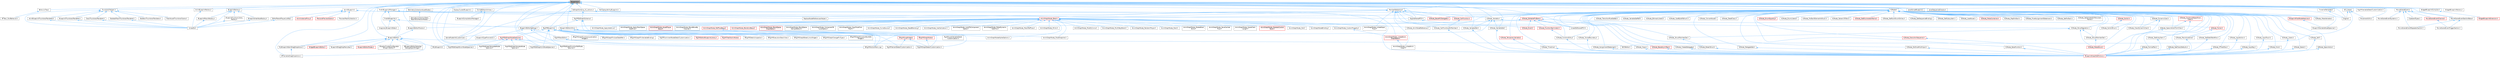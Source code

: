 digraph "Blueprint.h"
{
 // INTERACTIVE_SVG=YES
 // LATEX_PDF_SIZE
  bgcolor="transparent";
  edge [fontname=Helvetica,fontsize=10,labelfontname=Helvetica,labelfontsize=10];
  node [fontname=Helvetica,fontsize=10,shape=box,height=0.2,width=0.4];
  Node1 [id="Node000001",label="Blueprint.h",height=0.2,width=0.4,color="gray40", fillcolor="grey60", style="filled", fontcolor="black",tooltip=" "];
  Node1 -> Node2 [id="edge1_Node000001_Node000002",dir="back",color="steelblue1",style="solid",tooltip=" "];
  Node2 [id="Node000002",label="AnimBlueprint.h",height=0.2,width=0.4,color="grey40", fillcolor="white", style="filled",URL="$dc/d30/AnimBlueprint_8h.html",tooltip=" "];
  Node2 -> Node3 [id="edge2_Node000002_Node000003",dir="back",color="steelblue1",style="solid",tooltip=" "];
  Node3 [id="Node000003",label="AnimGraphNode_Base.h",height=0.2,width=0.4,color="red", fillcolor="#FFF0F0", style="filled",URL="$d0/dfb/AnimGraphNode__Base_8h.html",tooltip=" "];
  Node3 -> Node4 [id="edge3_Node000003_Node000004",dir="back",color="steelblue1",style="solid",tooltip=" "];
  Node4 [id="Node000004",label="AnimGraphNodeAlphaOptions.h",height=0.2,width=0.4,color="grey40", fillcolor="white", style="filled",URL="$d6/df6/AnimGraphNodeAlphaOptions_8h.html",tooltip=" "];
  Node3 -> Node5 [id="edge4_Node000003_Node000005",dir="back",color="steelblue1",style="solid",tooltip=" "];
  Node5 [id="Node000005",label="AnimGraphNodeBinding.h",height=0.2,width=0.4,color="grey40", fillcolor="white", style="filled",URL="$d6/d3b/AnimGraphNodeBinding_8h.html",tooltip=" "];
  Node3 -> Node6 [id="edge5_Node000003_Node000006",dir="back",color="steelblue1",style="solid",tooltip=" "];
  Node6 [id="Node000006",label="AnimGraphNode_ApplyAdditive.h",height=0.2,width=0.4,color="grey40", fillcolor="white", style="filled",URL="$da/d67/AnimGraphNode__ApplyAdditive_8h.html",tooltip=" "];
  Node3 -> Node7 [id="edge6_Node000003_Node000007",dir="back",color="steelblue1",style="solid",tooltip=" "];
  Node7 [id="Node000007",label="AnimGraphNode_ApplyMeshSpace\lAdditive.h",height=0.2,width=0.4,color="grey40", fillcolor="white", style="filled",URL="$dd/dc4/AnimGraphNode__ApplyMeshSpaceAdditive_8h.html",tooltip=" "];
  Node3 -> Node8 [id="edge7_Node000003_Node000008",dir="back",color="steelblue1",style="solid",tooltip=" "];
  Node8 [id="Node000008",label="AnimGraphNode_AssetPlayer\lBase.h",height=0.2,width=0.4,color="red", fillcolor="#FFF0F0", style="filled",URL="$d1/d4f/AnimGraphNode__AssetPlayerBase_8h.html",tooltip=" "];
  Node3 -> Node20 [id="edge8_Node000003_Node000020",dir="back",color="steelblue1",style="solid",tooltip=" "];
  Node20 [id="Node000020",label="AnimGraphNode_BlendBoneBy\lChannel.h",height=0.2,width=0.4,color="grey40", fillcolor="white", style="filled",URL="$de/da9/AnimGraphNode__BlendBoneByChannel_8h.html",tooltip=" "];
  Node3 -> Node21 [id="edge9_Node000003_Node000021",dir="back",color="steelblue1",style="solid",tooltip=" "];
  Node21 [id="Node000021",label="AnimGraphNode_BlendListBase.h",height=0.2,width=0.4,color="red", fillcolor="#FFF0F0", style="filled",URL="$d7/d20/AnimGraphNode__BlendListBase_8h.html",tooltip=" "];
  Node3 -> Node26 [id="edge10_Node000003_Node000026",dir="back",color="steelblue1",style="solid",tooltip=" "];
  Node26 [id="Node000026",label="AnimGraphNode_BlendSpace\lGraphBase.h",height=0.2,width=0.4,color="red", fillcolor="#FFF0F0", style="filled",URL="$d6/d44/AnimGraphNode__BlendSpaceGraphBase_8h.html",tooltip=" "];
  Node3 -> Node29 [id="edge11_Node000003_Node000029",dir="back",color="steelblue1",style="solid",tooltip=" "];
  Node29 [id="Node000029",label="AnimGraphNode_BlendSpace\lSampleResult.h",height=0.2,width=0.4,color="grey40", fillcolor="white", style="filled",URL="$de/df8/AnimGraphNode__BlendSpaceSampleResult_8h.html",tooltip=" "];
  Node3 -> Node30 [id="edge12_Node000003_Node000030",dir="back",color="steelblue1",style="solid",tooltip=" "];
  Node30 [id="Node000030",label="AnimGraphNode_ComponentTo\lLocalSpace.h",height=0.2,width=0.4,color="grey40", fillcolor="white", style="filled",URL="$d1/d3f/AnimGraphNode__ComponentToLocalSpace_8h.html",tooltip=" "];
  Node3 -> Node31 [id="edge13_Node000003_Node000031",dir="back",color="steelblue1",style="solid",tooltip=" "];
  Node31 [id="Node000031",label="AnimGraphNode_CopyPoseFrom\lMesh.h",height=0.2,width=0.4,color="grey40", fillcolor="white", style="filled",URL="$d6/d71/AnimGraphNode__CopyPoseFromMesh_8h.html",tooltip=" "];
  Node3 -> Node32 [id="edge14_Node000003_Node000032",dir="back",color="steelblue1",style="solid",tooltip=" "];
  Node32 [id="Node000032",label="AnimGraphNode_CurveSource.h",height=0.2,width=0.4,color="grey40", fillcolor="white", style="filled",URL="$dc/de5/AnimGraphNode__CurveSource_8h.html",tooltip=" "];
  Node3 -> Node33 [id="edge15_Node000003_Node000033",dir="back",color="steelblue1",style="solid",tooltip=" "];
  Node33 [id="Node000033",label="AnimGraphNode_CustomProperty.h",height=0.2,width=0.4,color="grey40", fillcolor="white", style="filled",URL="$d8/d3f/AnimGraphNode__CustomProperty_8h.html",tooltip=" "];
  Node33 -> Node34 [id="edge16_Node000033_Node000034",dir="back",color="steelblue1",style="solid",tooltip=" "];
  Node34 [id="Node000034",label="AnimGraphNode_LinkedAnim\lGraphBase.h",height=0.2,width=0.4,color="red", fillcolor="#FFF0F0", style="filled",URL="$d5/de1/AnimGraphNode__LinkedAnimGraphBase_8h.html",tooltip=" "];
  Node34 -> Node35 [id="edge17_Node000034_Node000035",dir="back",color="steelblue1",style="solid",tooltip=" "];
  Node35 [id="Node000035",label="AnimGraphNode_LinkedAnim\lGraph.h",height=0.2,width=0.4,color="grey40", fillcolor="white", style="filled",URL="$da/dd5/AnimGraphNode__LinkedAnimGraph_8h.html",tooltip=" "];
  Node3 -> Node37 [id="edge18_Node000003_Node000037",dir="back",color="steelblue1",style="solid",tooltip=" "];
  Node37 [id="Node000037",label="AnimGraphNode_DeadBlending.h",height=0.2,width=0.4,color="grey40", fillcolor="white", style="filled",URL="$d8/d73/AnimGraphNode__DeadBlending_8h.html",tooltip=" "];
  Node3 -> Node38 [id="edge19_Node000003_Node000038",dir="back",color="steelblue1",style="solid",tooltip=" "];
  Node38 [id="Node000038",label="AnimGraphNode_Inertialization.h",height=0.2,width=0.4,color="grey40", fillcolor="white", style="filled",URL="$d7/d66/AnimGraphNode__Inertialization_8h.html",tooltip=" "];
  Node3 -> Node39 [id="edge20_Node000003_Node000039",dir="back",color="steelblue1",style="solid",tooltip=" "];
  Node39 [id="Node000039",label="AnimGraphNode_LinkedInput\lPose.h",height=0.2,width=0.4,color="grey40", fillcolor="white", style="filled",URL="$d7/d8c/AnimGraphNode__LinkedInputPose_8h.html",tooltip=" "];
  Node3 -> Node40 [id="edge21_Node000003_Node000040",dir="back",color="steelblue1",style="solid",tooltip=" "];
  Node40 [id="Node000040",label="AnimGraphNode_LocalToComponent\lSpace.h",height=0.2,width=0.4,color="grey40", fillcolor="white", style="filled",URL="$d6/d01/AnimGraphNode__LocalToComponentSpace_8h.html",tooltip=" "];
  Node3 -> Node41 [id="edge22_Node000003_Node000041",dir="back",color="steelblue1",style="solid",tooltip=" "];
  Node41 [id="Node000041",label="AnimGraphNode_MakeDynamic\lAdditive.h",height=0.2,width=0.4,color="grey40", fillcolor="white", style="filled",URL="$d4/dc9/AnimGraphNode__MakeDynamicAdditive_8h.html",tooltip=" "];
  Node3 -> Node42 [id="edge23_Node000003_Node000042",dir="back",color="steelblue1",style="solid",tooltip=" "];
  Node42 [id="Node000042",label="AnimGraphNode_MeshRefPose.h",height=0.2,width=0.4,color="grey40", fillcolor="white", style="filled",URL="$d3/d58/AnimGraphNode__MeshRefPose_8h.html",tooltip=" "];
  Node3 -> Node43 [id="edge24_Node000003_Node000043",dir="back",color="steelblue1",style="solid",tooltip=" "];
  Node43 [id="Node000043",label="AnimGraphNode_Mirror.h",height=0.2,width=0.4,color="grey40", fillcolor="white", style="filled",URL="$de/d96/AnimGraphNode__Mirror_8h.html",tooltip=" "];
  Node3 -> Node44 [id="edge25_Node000003_Node000044",dir="back",color="steelblue1",style="solid",tooltip=" "];
  Node44 [id="Node000044",label="AnimGraphNode_ModifyCurve.h",height=0.2,width=0.4,color="grey40", fillcolor="white", style="filled",URL="$d5/d09/AnimGraphNode__ModifyCurve_8h.html",tooltip=" "];
  Node3 -> Node45 [id="edge26_Node000003_Node000045",dir="back",color="steelblue1",style="solid",tooltip=" "];
  Node45 [id="Node000045",label="AnimGraphNode_MultiWayBlend.h",height=0.2,width=0.4,color="grey40", fillcolor="white", style="filled",URL="$dd/dcb/AnimGraphNode__MultiWayBlend_8h.html",tooltip=" "];
  Node3 -> Node46 [id="edge27_Node000003_Node000046",dir="back",color="steelblue1",style="solid",tooltip=" "];
  Node46 [id="Node000046",label="AnimGraphNode_PoseSnapshot.h",height=0.2,width=0.4,color="grey40", fillcolor="white", style="filled",URL="$d1/d92/AnimGraphNode__PoseSnapshot_8h.html",tooltip=" "];
  Node3 -> Node47 [id="edge28_Node000003_Node000047",dir="back",color="steelblue1",style="solid",tooltip=" "];
  Node47 [id="Node000047",label="AnimGraphNode_RandomPlayer.h",height=0.2,width=0.4,color="grey40", fillcolor="white", style="filled",URL="$dc/d48/AnimGraphNode__RandomPlayer_8h.html",tooltip=" "];
  Node3 -> Node48 [id="edge29_Node000003_Node000048",dir="back",color="steelblue1",style="solid",tooltip=" "];
  Node48 [id="Node000048",label="AnimGraphNode_RefPoseBase.h",height=0.2,width=0.4,color="red", fillcolor="#FFF0F0", style="filled",URL="$d8/d34/AnimGraphNode__RefPoseBase_8h.html",tooltip=" "];
  Node48 -> Node46 [id="edge30_Node000048_Node000046",dir="back",color="steelblue1",style="solid",tooltip=" "];
  Node3 -> Node51 [id="edge31_Node000003_Node000051",dir="back",color="steelblue1",style="solid",tooltip=" "];
  Node51 [id="Node000051",label="AnimGraphNode_Root.h",height=0.2,width=0.4,color="grey40", fillcolor="white", style="filled",URL="$d2/d39/AnimGraphNode__Root_8h.html",tooltip=" "];
  Node3 -> Node52 [id="edge32_Node000003_Node000052",dir="back",color="steelblue1",style="solid",tooltip=" "];
  Node52 [id="Node000052",label="AnimGraphNode_RotateRoot\lBone.h",height=0.2,width=0.4,color="grey40", fillcolor="white", style="filled",URL="$d4/de0/AnimGraphNode__RotateRootBone_8h.html",tooltip=" "];
  Node3 -> Node53 [id="edge33_Node000003_Node000053",dir="back",color="steelblue1",style="solid",tooltip=" "];
  Node53 [id="Node000053",label="AnimGraphNode_SaveCached\lPose.h",height=0.2,width=0.4,color="grey40", fillcolor="white", style="filled",URL="$df/d5e/AnimGraphNode__SaveCachedPose_8h.html",tooltip=" "];
  Node3 -> Node54 [id="edge34_Node000003_Node000054",dir="back",color="steelblue1",style="solid",tooltip=" "];
  Node54 [id="Node000054",label="AnimGraphNode_ScaleChain\lLength.h",height=0.2,width=0.4,color="grey40", fillcolor="white", style="filled",URL="$d9/df8/AnimGraphNode__ScaleChainLength_8h.html",tooltip=" "];
  Node3 -> Node55 [id="edge35_Node000003_Node000055",dir="back",color="steelblue1",style="solid",tooltip=" "];
  Node55 [id="Node000055",label="AnimGraphNode_SkeletalControl\lBase.h",height=0.2,width=0.4,color="red", fillcolor="#FFF0F0", style="filled",URL="$d9/dff/AnimGraphNode__SkeletalControlBase_8h.html",tooltip=" "];
  Node3 -> Node80 [id="edge36_Node000003_Node000080",dir="back",color="steelblue1",style="solid",tooltip=" "];
  Node80 [id="Node000080",label="AnimGraphNode_Slot.h",height=0.2,width=0.4,color="grey40", fillcolor="white", style="filled",URL="$df/d63/AnimGraphNode__Slot_8h.html",tooltip=" "];
  Node3 -> Node94 [id="edge37_Node000003_Node000094",dir="back",color="steelblue1",style="solid",tooltip=" "];
  Node94 [id="Node000094",label="K2Node_AnimNodeReference.h",height=0.2,width=0.4,color="grey40", fillcolor="white", style="filled",URL="$d2/d81/K2Node__AnimNodeReference_8h.html",tooltip=" "];
  Node2 -> Node95 [id="edge38_Node000002_Node000095",dir="back",color="steelblue1",style="solid",tooltip=" "];
  Node95 [id="Node000095",label="AnimInstanceProxy.h",height=0.2,width=0.4,color="red", fillcolor="#FFF0F0", style="filled",URL="$d6/d6e/AnimInstanceProxy_8h.html",tooltip=" "];
  Node2 -> Node106 [id="edge39_Node000002_Node000106",dir="back",color="steelblue1",style="solid",tooltip=" "];
  Node106 [id="Node000106",label="EditorParentPlayerListObj.h",height=0.2,width=0.4,color="grey40", fillcolor="white", style="filled",URL="$df/d59/EditorParentPlayerListObj_8h.html",tooltip=" "];
  Node106 -> Node107 [id="edge40_Node000106_Node000107",dir="back",color="steelblue1",style="solid",tooltip=" "];
  Node107 [id="Node000107",label="UnrealEd.h",height=0.2,width=0.4,color="grey40", fillcolor="white", style="filled",URL="$d2/d5f/UnrealEd_8h.html",tooltip=" "];
  Node2 -> Node108 [id="edge41_Node000002_Node000108",dir="back",color="steelblue1",style="solid",tooltip=" "];
  Node108 [id="Node000108",label="Engine.h",height=0.2,width=0.4,color="grey40", fillcolor="white", style="filled",URL="$d1/d34/Public_2Engine_8h.html",tooltip=" "];
  Node2 -> Node109 [id="edge42_Node000002_Node000109",dir="back",color="steelblue1",style="solid",tooltip=" "];
  Node109 [id="Node000109",label="EngineSharedPCH.h",height=0.2,width=0.4,color="grey40", fillcolor="white", style="filled",URL="$dc/dbb/EngineSharedPCH_8h.html",tooltip=" "];
  Node109 -> Node110 [id="edge43_Node000109_Node000110",dir="back",color="steelblue1",style="solid",tooltip=" "];
  Node110 [id="Node000110",label="UnrealEdSharedPCH.h",height=0.2,width=0.4,color="grey40", fillcolor="white", style="filled",URL="$d1/de6/UnrealEdSharedPCH_8h.html",tooltip=" "];
  Node2 -> Node111 [id="edge44_Node000002_Node000111",dir="back",color="steelblue1",style="solid",tooltip=" "];
  Node111 [id="Node000111",label="IPersonaPreviewScene.h",height=0.2,width=0.4,color="red", fillcolor="#FFF0F0", style="filled",URL="$d0/d57/IPersonaPreviewScene_8h.html",tooltip=" "];
  Node2 -> Node114 [id="edge45_Node000002_Node000114",dir="back",color="steelblue1",style="solid",tooltip=" "];
  Node114 [id="Node000114",label="PreviewMeshCollection.h",height=0.2,width=0.4,color="grey40", fillcolor="white", style="filled",URL="$dc/d45/PreviewMeshCollection_8h.html",tooltip=" "];
  Node1 -> Node115 [id="edge46_Node000001_Node000115",dir="back",color="steelblue1",style="solid",tooltip=" "];
  Node115 [id="Node000115",label="AnimBlueprintFactory.h",height=0.2,width=0.4,color="grey40", fillcolor="white", style="filled",URL="$dc/d70/AnimBlueprintFactory_8h.html",tooltip=" "];
  Node115 -> Node107 [id="edge47_Node000115_Node000107",dir="back",color="steelblue1",style="solid",tooltip=" "];
  Node1 -> Node116 [id="edge48_Node000001_Node000116",dir="back",color="steelblue1",style="solid",tooltip=" "];
  Node116 [id="Node000116",label="BPVariableDragDropAction.h",height=0.2,width=0.4,color="grey40", fillcolor="white", style="filled",URL="$dd/d23/BPVariableDragDropAction_8h.html",tooltip=" "];
  Node1 -> Node117 [id="edge49_Node000001_Node000117",dir="back",color="steelblue1",style="solid",tooltip=" "];
  Node117 [id="Node000117",label="BehaviorTree.h",height=0.2,width=0.4,color="grey40", fillcolor="white", style="filled",URL="$db/db6/BehaviorTree_8h.html",tooltip=" "];
  Node117 -> Node118 [id="edge50_Node000117_Node000118",dir="back",color="steelblue1",style="solid",tooltip=" "];
  Node118 [id="Node000118",label="BTTask_RunBehavior.h",height=0.2,width=0.4,color="grey40", fillcolor="white", style="filled",URL="$df/def/BTTask__RunBehavior_8h.html",tooltip=" "];
  Node1 -> Node119 [id="edge51_Node000001_Node000119",dir="back",color="steelblue1",style="solid",tooltip=" "];
  Node119 [id="Node000119",label="BlueprintEditor.h",height=0.2,width=0.4,color="grey40", fillcolor="white", style="filled",URL="$df/d7d/BlueprintEditor_8h.html",tooltip=" "];
  Node119 -> Node116 [id="edge52_Node000119_Node000116",dir="back",color="steelblue1",style="solid",tooltip=" "];
  Node119 -> Node120 [id="edge53_Node000119_Node000120",dir="back",color="steelblue1",style="solid",tooltip=" "];
  Node120 [id="Node000120",label="BlueprintDragDropMenuItem.h",height=0.2,width=0.4,color="grey40", fillcolor="white", style="filled",URL="$dc/deb/BlueprintDragDropMenuItem_8h.html",tooltip=" "];
  Node119 -> Node121 [id="edge54_Node000119_Node000121",dir="back",color="steelblue1",style="solid",tooltip=" "];
  Node121 [id="Node000121",label="BlueprintEditorModes.h",height=0.2,width=0.4,color="red", fillcolor="#FFF0F0", style="filled",URL="$d9/d70/BlueprintEditorModes_8h.html",tooltip=" "];
  Node119 -> Node123 [id="edge55_Node000119_Node000123",dir="back",color="steelblue1",style="solid",tooltip=" "];
  Node123 [id="Node000123",label="IDisplayClusterConfigurator\lBlueprintEditor.h",height=0.2,width=0.4,color="grey40", fillcolor="white", style="filled",URL="$dd/d4b/IDisplayClusterConfiguratorBlueprintEditor_8h.html",tooltip=" "];
  Node119 -> Node124 [id="edge56_Node000119_Node000124",dir="back",color="steelblue1",style="solid",tooltip=" "];
  Node124 [id="Node000124",label="MyBlueprintItemDragDropAction.h",height=0.2,width=0.4,color="grey40", fillcolor="white", style="filled",URL="$da/d11/MyBlueprintItemDragDropAction_8h.html",tooltip=" "];
  Node124 -> Node116 [id="edge57_Node000124_Node000116",dir="back",color="steelblue1",style="solid",tooltip=" "];
  Node119 -> Node125 [id="edge58_Node000119_Node000125",dir="back",color="steelblue1",style="solid",tooltip=" "];
  Node125 [id="Node000125",label="SBlueprintEditorSelected\lDebugObjectWidget.h",height=0.2,width=0.4,color="grey40", fillcolor="white", style="filled",URL="$de/d6c/SBlueprintEditorSelectedDebugObjectWidget_8h.html",tooltip=" "];
  Node119 -> Node126 [id="edge59_Node000119_Node000126",dir="back",color="steelblue1",style="solid",tooltip=" "];
  Node126 [id="Node000126",label="SMyBlueprint.h",height=0.2,width=0.4,color="grey40", fillcolor="white", style="filled",URL="$d3/d34/SMyBlueprint_8h.html",tooltip=" "];
  Node119 -> Node127 [id="edge60_Node000119_Node000127",dir="back",color="steelblue1",style="solid",tooltip=" "];
  Node127 [id="Node000127",label="SSCSEditor.h",height=0.2,width=0.4,color="grey40", fillcolor="white", style="filled",URL="$d0/d2e/SSCSEditor_8h.html",tooltip=" "];
  Node119 -> Node128 [id="edge61_Node000119_Node000128",dir="back",color="steelblue1",style="solid",tooltip=" "];
  Node128 [id="Node000128",label="WidgetBlueprintEditor.h",height=0.2,width=0.4,color="red", fillcolor="#FFF0F0", style="filled",URL="$d6/d04/WidgetBlueprintEditor_8h.html",tooltip=" "];
  Node1 -> Node131 [id="edge62_Node000001_Node000131",dir="back",color="steelblue1",style="solid",tooltip=" "];
  Node131 [id="Node000131",label="BlueprintEditorModule.h",height=0.2,width=0.4,color="grey40", fillcolor="white", style="filled",URL="$df/d39/BlueprintEditorModule_8h.html",tooltip=" "];
  Node131 -> Node119 [id="edge63_Node000131_Node000119",dir="back",color="steelblue1",style="solid",tooltip=" "];
  Node1 -> Node132 [id="edge64_Node000001_Node000132",dir="back",color="steelblue1",style="solid",tooltip=" "];
  Node132 [id="Node000132",label="BlueprintEditorSettings.h",height=0.2,width=0.4,color="grey40", fillcolor="white", style="filled",URL="$d4/dbc/BlueprintEditorSettings_8h.html",tooltip=" "];
  Node132 -> Node133 [id="edge65_Node000132_Node000133",dir="back",color="steelblue1",style="solid",tooltip=" "];
  Node133 [id="Node000133",label="BlueprintTypePromotion.h",height=0.2,width=0.4,color="grey40", fillcolor="white", style="filled",URL="$d2/d23/BlueprintTypePromotion_8h.html",tooltip=" "];
  Node132 -> Node134 [id="edge66_Node000132_Node000134",dir="back",color="steelblue1",style="solid",tooltip=" "];
  Node134 [id="Node000134",label="RigVMNewEditor.h",height=0.2,width=0.4,color="grey40", fillcolor="white", style="filled",URL="$df/dd1/RigVMNewEditor_8h.html",tooltip=" "];
  Node134 -> Node135 [id="edge67_Node000134_Node000135",dir="back",color="steelblue1",style="solid",tooltip=" "];
  Node135 [id="Node000135",label="RigVMGraphDetailCustomization.h",height=0.2,width=0.4,color="grey40", fillcolor="white", style="filled",URL="$da/d8c/RigVMGraphDetailCustomization_8h.html",tooltip=" "];
  Node134 -> Node136 [id="edge68_Node000134_Node000136",dir="back",color="steelblue1",style="solid",tooltip=" "];
  Node136 [id="Node000136",label="SRigVMActionMenu.cpp",height=0.2,width=0.4,color="grey40", fillcolor="white", style="filled",URL="$dc/d4c/SRigVMActionMenu_8cpp.html",tooltip=" "];
  Node132 -> Node136 [id="edge69_Node000132_Node000136",dir="back",color="steelblue1",style="solid",tooltip=" "];
  Node1 -> Node137 [id="edge70_Node000001_Node000137",dir="back",color="steelblue1",style="solid",tooltip=" "];
  Node137 [id="Node000137",label="BlueprintEditorUtils.h",height=0.2,width=0.4,color="grey40", fillcolor="white", style="filled",URL="$d7/d3d/BlueprintEditorUtils_8h.html",tooltip=" "];
  Node137 -> Node4 [id="edge71_Node000137_Node000004",dir="back",color="steelblue1",style="solid",tooltip=" "];
  Node137 -> Node138 [id="edge72_Node000137_Node000138",dir="back",color="steelblue1",style="solid",tooltip=" "];
  Node138 [id="Node000138",label="GameModeInfoCustomizer.h",height=0.2,width=0.4,color="grey40", fillcolor="white", style="filled",URL="$d5/df3/GameModeInfoCustomizer_8h.html",tooltip=" "];
  Node137 -> Node136 [id="edge73_Node000137_Node000136",dir="back",color="steelblue1",style="solid",tooltip=" "];
  Node1 -> Node139 [id="edge74_Node000001_Node000139",dir="back",color="steelblue1",style="solid",tooltip=" "];
  Node139 [id="Node000139",label="BlueprintFactory.h",height=0.2,width=0.4,color="grey40", fillcolor="white", style="filled",URL="$dd/d80/BlueprintFactory_8h.html",tooltip=" "];
  Node139 -> Node140 [id="edge75_Node000139_Node000140",dir="back",color="steelblue1",style="solid",tooltip=" "];
  Node140 [id="Node000140",label="BlueprintFunctionLibrary\lFactory.h",height=0.2,width=0.4,color="grey40", fillcolor="white", style="filled",URL="$d2/d9c/BlueprintFunctionLibraryFactory_8h.html",tooltip=" "];
  Node140 -> Node107 [id="edge76_Node000140_Node000107",dir="back",color="steelblue1",style="solid",tooltip=" "];
  Node139 -> Node141 [id="edge77_Node000139_Node000141",dir="back",color="steelblue1",style="solid",tooltip=" "];
  Node141 [id="Node000141",label="BlueprintInterfaceFactory.h",height=0.2,width=0.4,color="grey40", fillcolor="white", style="filled",URL="$d0/de3/BlueprintInterfaceFactory_8h.html",tooltip=" "];
  Node141 -> Node107 [id="edge78_Node000141_Node000107",dir="back",color="steelblue1",style="solid",tooltip=" "];
  Node139 -> Node142 [id="edge79_Node000139_Node000142",dir="back",color="steelblue1",style="solid",tooltip=" "];
  Node142 [id="Node000142",label="BlueprintMacroFactory.h",height=0.2,width=0.4,color="grey40", fillcolor="white", style="filled",URL="$db/d97/BlueprintMacroFactory_8h.html",tooltip=" "];
  Node142 -> Node107 [id="edge80_Node000142_Node000107",dir="back",color="steelblue1",style="solid",tooltip=" "];
  Node139 -> Node107 [id="edge81_Node000139_Node000107",dir="back",color="steelblue1",style="solid",tooltip=" "];
  Node1 -> Node143 [id="edge82_Node000001_Node000143",dir="back",color="steelblue1",style="solid",tooltip=" "];
  Node143 [id="Node000143",label="BlueprintVariableNodeSpawner.h",height=0.2,width=0.4,color="grey40", fillcolor="white", style="filled",URL="$db/dba/BlueprintVariableNodeSpawner_8h.html",tooltip=" "];
  Node1 -> Node144 [id="edge83_Node000001_Node000144",dir="back",color="steelblue1",style="solid",tooltip=" "];
  Node144 [id="Node000144",label="DisplayClusterBlueprint.h",height=0.2,width=0.4,color="grey40", fillcolor="white", style="filled",URL="$d0/d44/DisplayClusterBlueprint_8h.html",tooltip=" "];
  Node1 -> Node145 [id="edge84_Node000001_Node000145",dir="back",color="steelblue1",style="solid",tooltip=" "];
  Node145 [id="Node000145",label="EdGraphSchema_K2_Actions.h",height=0.2,width=0.4,color="grey40", fillcolor="white", style="filled",URL="$d8/d9c/EdGraphSchema__K2__Actions_8h.html",tooltip=" "];
  Node145 -> Node34 [id="edge85_Node000145_Node000034",dir="back",color="steelblue1",style="solid",tooltip=" "];
  Node145 -> Node146 [id="edge86_Node000145_Node000146",dir="back",color="steelblue1",style="solid",tooltip=" "];
  Node146 [id="Node000146",label="BlueprintGraphDefinitions.h",height=0.2,width=0.4,color="red", fillcolor="#FFF0F0", style="filled",URL="$d7/d5e/BlueprintGraphDefinitions_8h.html",tooltip=" "];
  Node145 -> Node148 [id="edge87_Node000145_Node000148",dir="back",color="steelblue1",style="solid",tooltip=" "];
  Node148 [id="Node000148",label="RigVMEdGraphSchema.h",height=0.2,width=0.4,color="grey40", fillcolor="white", style="filled",URL="$dc/de3/RigVMEdGraphSchema_8h.html",tooltip=" "];
  Node148 -> Node149 [id="edge88_Node000148_Node000149",dir="back",color="steelblue1",style="solid",tooltip=" "];
  Node149 [id="Node000149",label="RigVMBlueprint.h",height=0.2,width=0.4,color="grey40", fillcolor="white", style="filled",URL="$df/d44/RigVMBlueprint_8h.html",tooltip=" "];
  Node149 -> Node150 [id="edge89_Node000149_Node000150",dir="back",color="steelblue1",style="solid",tooltip=" "];
  Node150 [id="Node000150",label="RigVMCommentNodeDetailCustomization.h",height=0.2,width=0.4,color="grey40", fillcolor="white", style="filled",URL="$de/ddb/RigVMCommentNodeDetailCustomization_8h.html",tooltip=" "];
  Node149 -> Node151 [id="edge90_Node000149_Node000151",dir="back",color="steelblue1",style="solid",tooltip=" "];
  Node151 [id="Node000151",label="RigVMEdGraphFunctionRefNode\lSpawner.h",height=0.2,width=0.4,color="grey40", fillcolor="white", style="filled",URL="$d3/d16/RigVMEdGraphFunctionRefNodeSpawner_8h.html",tooltip=" "];
  Node149 -> Node152 [id="edge91_Node000149_Node000152",dir="back",color="steelblue1",style="solid",tooltip=" "];
  Node152 [id="Node000152",label="RigVMEdGraphNodeSpawner.h",height=0.2,width=0.4,color="red", fillcolor="#FFF0F0", style="filled",URL="$d4/d8b/RigVMEdGraphNodeSpawner_8h.html",tooltip=" "];
  Node152 -> Node153 [id="edge92_Node000152_Node000153",dir="back",color="steelblue1",style="solid",tooltip=" "];
  Node153 [id="Node000153",label="RigVMEdGraphEnumNodeSpawner.h",height=0.2,width=0.4,color="grey40", fillcolor="white", style="filled",URL="$d3/dfd/RigVMEdGraphEnumNodeSpawner_8h.html",tooltip=" "];
  Node152 -> Node151 [id="edge93_Node000152_Node000151",dir="back",color="steelblue1",style="solid",tooltip=" "];
  Node152 -> Node155 [id="edge94_Node000152_Node000155",dir="back",color="steelblue1",style="solid",tooltip=" "];
  Node155 [id="Node000155",label="RigVMEdGraphTemplateNode\lSpawner.h",height=0.2,width=0.4,color="grey40", fillcolor="white", style="filled",URL="$d9/d6c/RigVMEdGraphTemplateNodeSpawner_8h.html",tooltip=" "];
  Node152 -> Node156 [id="edge95_Node000152_Node000156",dir="back",color="steelblue1",style="solid",tooltip=" "];
  Node156 [id="Node000156",label="RigVMEdGraphUnitNodeSpawner.h",height=0.2,width=0.4,color="grey40", fillcolor="white", style="filled",URL="$d3/d6b/RigVMEdGraphUnitNodeSpawner_8h.html",tooltip=" "];
  Node152 -> Node157 [id="edge96_Node000152_Node000157",dir="back",color="steelblue1",style="solid",tooltip=" "];
  Node157 [id="Node000157",label="RigVMEdGraphVariableNode\lSpawner.h",height=0.2,width=0.4,color="grey40", fillcolor="white", style="filled",URL="$d0/d83/RigVMEdGraphVariableNodeSpawner_8h.html",tooltip=" "];
  Node149 -> Node156 [id="edge97_Node000149_Node000156",dir="back",color="steelblue1",style="solid",tooltip=" "];
  Node149 -> Node158 [id="edge98_Node000149_Node000158",dir="back",color="steelblue1",style="solid",tooltip=" "];
  Node158 [id="Node000158",label="RigVMEditorBlueprintLibrary.h",height=0.2,width=0.4,color="red", fillcolor="#FFF0F0", style="filled",URL="$d9/d31/RigVMEditorBlueprintLibrary_8h.html",tooltip=" "];
  Node149 -> Node135 [id="edge99_Node000149_Node000135",dir="back",color="steelblue1",style="solid",tooltip=" "];
  Node149 -> Node160 [id="edge100_Node000149_Node000160",dir="back",color="steelblue1",style="solid",tooltip=" "];
  Node160 [id="Node000160",label="RigVMLocalVariableDetail\lCustomization.h",height=0.2,width=0.4,color="grey40", fillcolor="white", style="filled",URL="$de/de8/RigVMLocalVariableDetailCustomization_8h.html",tooltip=" "];
  Node149 -> Node161 [id="edge101_Node000149_Node000161",dir="back",color="steelblue1",style="solid",tooltip=" "];
  Node161 [id="Node000161",label="RigVMTreeToolkitNode.h",height=0.2,width=0.4,color="red", fillcolor="#FFF0F0", style="filled",URL="$dc/d84/RigVMTreeToolkitNode_8h.html",tooltip=" "];
  Node149 -> Node166 [id="edge102_Node000149_Node000166",dir="back",color="steelblue1",style="solid",tooltip=" "];
  Node166 [id="Node000166",label="RigVMVariantDetailCustomization.h",height=0.2,width=0.4,color="grey40", fillcolor="white", style="filled",URL="$d2/db8/RigVMVariantDetailCustomization_8h.html",tooltip=" "];
  Node149 -> Node136 [id="edge103_Node000149_Node000136",dir="back",color="steelblue1",style="solid",tooltip=" "];
  Node149 -> Node167 [id="edge104_Node000149_Node000167",dir="back",color="steelblue1",style="solid",tooltip=" "];
  Node167 [id="Node000167",label="SRigVMDetailsInspector.h",height=0.2,width=0.4,color="grey40", fillcolor="white", style="filled",URL="$df/dfb/SRigVMDetailsInspector_8h.html",tooltip=" "];
  Node149 -> Node168 [id="edge105_Node000149_Node000168",dir="back",color="steelblue1",style="solid",tooltip=" "];
  Node168 [id="Node000168",label="SRigVMExecutionStackView.h",height=0.2,width=0.4,color="grey40", fillcolor="white", style="filled",URL="$d9/d2b/SRigVMExecutionStackView_8h.html",tooltip=" "];
  Node149 -> Node169 [id="edge106_Node000149_Node000169",dir="back",color="steelblue1",style="solid",tooltip=" "];
  Node169 [id="Node000169",label="SRigVMGraphBreakLinksWidget.h",height=0.2,width=0.4,color="grey40", fillcolor="white", style="filled",URL="$d8/d4a/SRigVMGraphBreakLinksWidget_8h.html",tooltip=" "];
  Node149 -> Node170 [id="edge107_Node000149_Node000170",dir="back",color="steelblue1",style="solid",tooltip=" "];
  Node170 [id="Node000170",label="SRigVMGraphChangePinType.h",height=0.2,width=0.4,color="grey40", fillcolor="white", style="filled",URL="$d4/da7/SRigVMGraphChangePinType_8h.html",tooltip=" "];
  Node149 -> Node171 [id="edge108_Node000149_Node000171",dir="back",color="steelblue1",style="solid",tooltip=" "];
  Node171 [id="Node000171",label="SRigVMGraphFunctionBulkEdit\lWidget.h",height=0.2,width=0.4,color="grey40", fillcolor="white", style="filled",URL="$db/dbf/SRigVMGraphFunctionBulkEditWidget_8h.html",tooltip=" "];
  Node149 -> Node172 [id="edge109_Node000149_Node000172",dir="back",color="steelblue1",style="solid",tooltip=" "];
  Node172 [id="Node000172",label="SRigVMGraphFunctionLocalization\lWidget.h",height=0.2,width=0.4,color="grey40", fillcolor="white", style="filled",URL="$dd/d59/SRigVMGraphFunctionLocalizationWidget_8h.html",tooltip=" "];
  Node149 -> Node173 [id="edge110_Node000149_Node000173",dir="back",color="steelblue1",style="solid",tooltip=" "];
  Node173 [id="Node000173",label="SRigVMGraphNode.h",height=0.2,width=0.4,color="red", fillcolor="#FFF0F0", style="filled",URL="$d0/d1e/SRigVMGraphNode_8h.html",tooltip=" "];
  Node173 -> Node135 [id="edge111_Node000173_Node000135",dir="back",color="steelblue1",style="solid",tooltip=" "];
  Node149 -> Node175 [id="edge112_Node000149_Node000175",dir="back",color="steelblue1",style="solid",tooltip=" "];
  Node175 [id="Node000175",label="SRigVMGraphPinUserDataPath.h",height=0.2,width=0.4,color="grey40", fillcolor="white", style="filled",URL="$d5/d31/SRigVMGraphPinUserDataPath_8h.html",tooltip=" "];
  Node149 -> Node176 [id="edge113_Node000149_Node000176",dir="back",color="steelblue1",style="solid",tooltip=" "];
  Node176 [id="Node000176",label="SRigVMGraphPinVariableBinding.h",height=0.2,width=0.4,color="grey40", fillcolor="white", style="filled",URL="$db/dca/SRigVMGraphPinVariableBinding_8h.html",tooltip=" "];
  Node149 -> Node177 [id="edge114_Node000149_Node000177",dir="back",color="steelblue1",style="solid",tooltip=" "];
  Node177 [id="Node000177",label="SRigVMLogWidget.h",height=0.2,width=0.4,color="red", fillcolor="#FFF0F0", style="filled",URL="$d9/dab/SRigVMLogWidget_8h.html",tooltip=" "];
  Node177 -> Node135 [id="edge115_Node000177_Node000135",dir="back",color="steelblue1",style="solid",tooltip=" "];
  Node177 -> Node166 [id="edge116_Node000177_Node000166",dir="back",color="steelblue1",style="solid",tooltip=" "];
  Node148 -> Node135 [id="edge117_Node000148_Node000135",dir="back",color="steelblue1",style="solid",tooltip=" "];
  Node148 -> Node160 [id="edge118_Node000148_Node000160",dir="back",color="steelblue1",style="solid",tooltip=" "];
  Node145 -> Node126 [id="edge119_Node000145_Node000126",dir="back",color="steelblue1",style="solid",tooltip=" "];
  Node1 -> Node108 [id="edge120_Node000001_Node000108",dir="back",color="steelblue1",style="solid",tooltip=" "];
  Node1 -> Node109 [id="edge121_Node000001_Node000109",dir="back",color="steelblue1",style="solid",tooltip=" "];
  Node1 -> Node179 [id="edge122_Node000001_Node000179",dir="back",color="steelblue1",style="solid",tooltip=" "];
  Node179 [id="Node000179",label="FindInBlueprintManager.h",height=0.2,width=0.4,color="grey40", fillcolor="white", style="filled",URL="$db/d3b/FindInBlueprintManager_8h.html",tooltip=" "];
  Node179 -> Node180 [id="edge123_Node000179_Node000180",dir="back",color="steelblue1",style="solid",tooltip=" "];
  Node180 [id="Node000180",label="FindInBlueprints.h",height=0.2,width=0.4,color="grey40", fillcolor="white", style="filled",URL="$d0/d27/FindInBlueprints_8h.html",tooltip=" "];
  Node180 -> Node119 [id="edge124_Node000180_Node000119",dir="back",color="steelblue1",style="solid",tooltip=" "];
  Node180 -> Node132 [id="edge125_Node000180_Node000132",dir="back",color="steelblue1",style="solid",tooltip=" "];
  Node180 -> Node181 [id="edge126_Node000180_Node000181",dir="back",color="steelblue1",style="solid",tooltip=" "];
  Node181 [id="Node000181",label="ImaginaryBlueprintData.h",height=0.2,width=0.4,color="grey40", fillcolor="white", style="filled",URL="$d9/d16/ImaginaryBlueprintData_8h.html",tooltip=" "];
  Node179 -> Node181 [id="edge127_Node000179_Node000181",dir="back",color="steelblue1",style="solid",tooltip=" "];
  Node179 -> Node182 [id="edge128_Node000179_Node000182",dir="back",color="steelblue1",style="solid",tooltip=" "];
  Node182 [id="Node000182",label="ReplaceNodeReferencesHelper.h",height=0.2,width=0.4,color="grey40", fillcolor="white", style="filled",URL="$de/d84/ReplaceNodeReferencesHelper_8h.html",tooltip=" "];
  Node1 -> Node138 [id="edge129_Node000001_Node000138",dir="back",color="steelblue1",style="solid",tooltip=" "];
  Node1 -> Node183 [id="edge130_Node000001_Node000183",dir="back",color="steelblue1",style="solid",tooltip=" "];
  Node183 [id="Node000183",label="GameplayAbilityBlueprint.h",height=0.2,width=0.4,color="grey40", fillcolor="white", style="filled",URL="$d2/d20/GameplayAbilityBlueprint_8h.html",tooltip=" "];
  Node1 -> Node184 [id="edge131_Node000001_Node000184",dir="back",color="steelblue1",style="solid",tooltip=" "];
  Node184 [id="Node000184",label="GeometryCollectionAssetNodes.h",height=0.2,width=0.4,color="grey40", fillcolor="white", style="filled",URL="$da/da1/GeometryCollectionAssetNodes_8h.html",tooltip=" "];
  Node184 -> Node185 [id="edge132_Node000184_Node000185",dir="back",color="steelblue1",style="solid",tooltip=" "];
  Node185 [id="Node000185",label="GeometryCollectionStatic\lMeshToCollectionNode.h",height=0.2,width=0.4,color="grey40", fillcolor="white", style="filled",URL="$d4/d05/GeometryCollectionStaticMeshToCollectionNode_8h.html",tooltip=" "];
  Node1 -> Node186 [id="edge133_Node000001_Node000186",dir="back",color="steelblue1",style="solid",tooltip=" "];
  Node186 [id="Node000186",label="K2Node.h",height=0.2,width=0.4,color="grey40", fillcolor="white", style="filled",URL="$d5/d94/K2Node_8h.html",tooltip=" "];
  Node186 -> Node3 [id="edge134_Node000186_Node000003",dir="back",color="steelblue1",style="solid",tooltip=" "];
  Node186 -> Node187 [id="edge135_Node000186_Node000187",dir="back",color="steelblue1",style="solid",tooltip=" "];
  Node187 [id="Node000187",label="BlueprintFieldNodeSpawner.h",height=0.2,width=0.4,color="red", fillcolor="#FFF0F0", style="filled",URL="$da/d70/BlueprintFieldNodeSpawner_8h.html",tooltip=" "];
  Node187 -> Node143 [id="edge136_Node000187_Node000143",dir="back",color="steelblue1",style="solid",tooltip=" "];
  Node186 -> Node94 [id="edge137_Node000186_Node000094",dir="back",color="steelblue1",style="solid",tooltip=" "];
  Node186 -> Node190 [id="edge138_Node000186_Node000190",dir="back",color="steelblue1",style="solid",tooltip=" "];
  Node190 [id="Node000190",label="K2Node_AssignmentStatement.h",height=0.2,width=0.4,color="grey40", fillcolor="white", style="filled",URL="$d1/d32/K2Node__AssignmentStatement_8h.html",tooltip=" "];
  Node190 -> Node146 [id="edge139_Node000190_Node000146",dir="back",color="steelblue1",style="solid",tooltip=" "];
  Node186 -> Node191 [id="edge140_Node000186_Node000191",dir="back",color="steelblue1",style="solid",tooltip=" "];
  Node191 [id="Node000191",label="K2Node_BaseAsyncTask.h",height=0.2,width=0.4,color="red", fillcolor="#FFF0F0", style="filled",URL="$d5/db7/K2Node__BaseAsyncTask_8h.html",tooltip=" "];
  Node191 -> Node146 [id="edge141_Node000191_Node000146",dir="back",color="steelblue1",style="solid",tooltip=" "];
  Node186 -> Node194 [id="edge142_Node000186_Node000194",dir="back",color="steelblue1",style="solid",tooltip=" "];
  Node194 [id="Node000194",label="K2Node_BaseMCDelegate.h",height=0.2,width=0.4,color="red", fillcolor="#FFF0F0", style="filled",URL="$dd/d9b/K2Node__BaseMCDelegate_8h.html",tooltip=" "];
  Node186 -> Node200 [id="edge143_Node000186_Node000200",dir="back",color="steelblue1",style="solid",tooltip=" "];
  Node200 [id="Node000200",label="K2Node_BitmaskLiteral.h",height=0.2,width=0.4,color="grey40", fillcolor="white", style="filled",URL="$dc/de6/K2Node__BitmaskLiteral_8h.html",tooltip=" "];
  Node186 -> Node201 [id="edge144_Node000186_Node000201",dir="back",color="steelblue1",style="solid",tooltip=" "];
  Node201 [id="Node000201",label="K2Node_BreakStruct.h",height=0.2,width=0.4,color="grey40", fillcolor="white", style="filled",URL="$df/d93/K2Node__BreakStruct_8h.html",tooltip=" "];
  Node201 -> Node146 [id="edge145_Node000201_Node000146",dir="back",color="steelblue1",style="solid",tooltip=" "];
  Node186 -> Node202 [id="edge146_Node000186_Node000202",dir="back",color="steelblue1",style="solid",tooltip=" "];
  Node202 [id="Node000202",label="K2Node_CallFunction.h",height=0.2,width=0.4,color="red", fillcolor="#FFF0F0", style="filled",URL="$d5/d5f/K2Node__CallFunction_8h.html",tooltip=" "];
  Node202 -> Node208 [id="edge147_Node000202_Node000208",dir="back",color="steelblue1",style="solid",tooltip=" "];
  Node208 [id="Node000208",label="K2Node_CallFunctionOnMember.h",height=0.2,width=0.4,color="grey40", fillcolor="white", style="filled",URL="$d8/d2f/K2Node__CallFunctionOnMember_8h.html",tooltip=" "];
  Node208 -> Node146 [id="edge148_Node000208_Node000146",dir="back",color="steelblue1",style="solid",tooltip=" "];
  Node186 -> Node220 [id="edge149_Node000186_Node000220",dir="back",color="steelblue1",style="solid",tooltip=" "];
  Node220 [id="Node000220",label="K2Node_CastByteToEnum.h",height=0.2,width=0.4,color="grey40", fillcolor="white", style="filled",URL="$d7/dcf/K2Node__CastByteToEnum_8h.html",tooltip=" "];
  Node186 -> Node221 [id="edge150_Node000186_Node000221",dir="back",color="steelblue1",style="solid",tooltip=" "];
  Node221 [id="Node000221",label="K2Node_ClassDynamicCast.h",height=0.2,width=0.4,color="grey40", fillcolor="white", style="filled",URL="$d1/d23/K2Node__ClassDynamicCast_8h.html",tooltip=" "];
  Node186 -> Node222 [id="edge151_Node000186_Node000222",dir="back",color="steelblue1",style="solid",tooltip=" "];
  Node222 [id="Node000222",label="K2Node_ConstructObjectFrom\lClass.h",height=0.2,width=0.4,color="red", fillcolor="#FFF0F0", style="filled",URL="$d6/de4/K2Node__ConstructObjectFromClass_8h.html",tooltip=" "];
  Node222 -> Node146 [id="edge152_Node000222_Node000146",dir="back",color="steelblue1",style="solid",tooltip=" "];
  Node222 -> Node225 [id="edge153_Node000222_Node000225",dir="back",color="steelblue1",style="solid",tooltip=" "];
  Node225 [id="Node000225",label="K2Node_SpawnActorFromClass.h",height=0.2,width=0.4,color="grey40", fillcolor="white", style="filled",URL="$dc/d71/K2Node__SpawnActorFromClass_8h.html",tooltip=" "];
  Node225 -> Node146 [id="edge154_Node000225_Node000146",dir="back",color="steelblue1",style="solid",tooltip=" "];
  Node186 -> Node226 [id="edge155_Node000186_Node000226",dir="back",color="steelblue1",style="solid",tooltip=" "];
  Node226 [id="Node000226",label="K2Node_ConvertAsset.h",height=0.2,width=0.4,color="grey40", fillcolor="white", style="filled",URL="$d0/da7/K2Node__ConvertAsset_8h.html",tooltip=" "];
  Node186 -> Node227 [id="edge156_Node000186_Node000227",dir="back",color="steelblue1",style="solid",tooltip=" "];
  Node227 [id="Node000227",label="K2Node_Copy.h",height=0.2,width=0.4,color="grey40", fillcolor="white", style="filled",URL="$d5/dce/K2Node__Copy_8h.html",tooltip=" "];
  Node227 -> Node146 [id="edge157_Node000227_Node000146",dir="back",color="steelblue1",style="solid",tooltip=" "];
  Node186 -> Node228 [id="edge158_Node000186_Node000228",dir="back",color="steelblue1",style="solid",tooltip=" "];
  Node228 [id="Node000228",label="K2Node_CreateDelegate.h",height=0.2,width=0.4,color="grey40", fillcolor="white", style="filled",URL="$d2/d7e/K2Node__CreateDelegate_8h.html",tooltip=" "];
  Node228 -> Node146 [id="edge159_Node000228_Node000146",dir="back",color="steelblue1",style="solid",tooltip=" "];
  Node186 -> Node229 [id="edge160_Node000186_Node000229",dir="back",color="steelblue1",style="solid",tooltip=" "];
  Node229 [id="Node000229",label="K2Node_DeadClass.h",height=0.2,width=0.4,color="grey40", fillcolor="white", style="filled",URL="$df/d0c/K2Node__DeadClass_8h.html",tooltip=" "];
  Node186 -> Node230 [id="edge161_Node000186_Node000230",dir="back",color="steelblue1",style="solid",tooltip=" "];
  Node230 [id="Node000230",label="K2Node_DelegateSet.h",height=0.2,width=0.4,color="grey40", fillcolor="white", style="filled",URL="$d0/d7b/K2Node__DelegateSet_8h.html",tooltip=" "];
  Node230 -> Node146 [id="edge162_Node000230_Node000146",dir="back",color="steelblue1",style="solid",tooltip=" "];
  Node186 -> Node231 [id="edge163_Node000186_Node000231",dir="back",color="steelblue1",style="solid",tooltip=" "];
  Node231 [id="Node000231",label="K2Node_DoOnceMultiInput.h",height=0.2,width=0.4,color="grey40", fillcolor="white", style="filled",URL="$d8/db3/K2Node__DoOnceMultiInput_8h.html",tooltip=" "];
  Node231 -> Node146 [id="edge164_Node000231_Node000146",dir="back",color="steelblue1",style="solid",tooltip=" "];
  Node186 -> Node232 [id="edge165_Node000186_Node000232",dir="back",color="steelblue1",style="solid",tooltip=" "];
  Node232 [id="Node000232",label="K2Node_DynamicCast.h",height=0.2,width=0.4,color="grey40", fillcolor="white", style="filled",URL="$dc/d1c/K2Node__DynamicCast_8h.html",tooltip=" "];
  Node232 -> Node146 [id="edge166_Node000232_Node000146",dir="back",color="steelblue1",style="solid",tooltip=" "];
  Node232 -> Node221 [id="edge167_Node000232_Node000221",dir="back",color="steelblue1",style="solid",tooltip=" "];
  Node186 -> Node233 [id="edge168_Node000186_Node000233",dir="back",color="steelblue1",style="solid",tooltip=" "];
  Node233 [id="Node000233",label="K2Node_EaseFunction.h",height=0.2,width=0.4,color="grey40", fillcolor="white", style="filled",URL="$d7/db4/K2Node__EaseFunction_8h.html",tooltip=" "];
  Node233 -> Node146 [id="edge169_Node000233_Node000146",dir="back",color="steelblue1",style="solid",tooltip=" "];
  Node186 -> Node234 [id="edge170_Node000186_Node000234",dir="back",color="steelblue1",style="solid",tooltip=" "];
  Node234 [id="Node000234",label="K2Node_EditablePinBase.h",height=0.2,width=0.4,color="red", fillcolor="#FFF0F0", style="filled",URL="$dd/d63/K2Node__EditablePinBase_8h.html",tooltip=" "];
  Node234 -> Node131 [id="edge171_Node000234_Node000131",dir="back",color="steelblue1",style="solid",tooltip=" "];
  Node234 -> Node137 [id="edge172_Node000234_Node000137",dir="back",color="steelblue1",style="solid",tooltip=" "];
  Node234 -> Node236 [id="edge173_Node000234_Node000236",dir="back",color="steelblue1",style="solid",tooltip=" "];
  Node236 [id="Node000236",label="K2Node_Event.h",height=0.2,width=0.4,color="red", fillcolor="#FFF0F0", style="filled",URL="$dd/d9e/K2Node__Event_8h.html",tooltip=" "];
  Node234 -> Node250 [id="edge174_Node000234_Node000250",dir="back",color="steelblue1",style="solid",tooltip=" "];
  Node250 [id="Node000250",label="K2Node_FunctionEntry.h",height=0.2,width=0.4,color="grey40", fillcolor="white", style="filled",URL="$d8/d11/K2Node__FunctionEntry_8h.html",tooltip=" "];
  Node250 -> Node146 [id="edge175_Node000250_Node000146",dir="back",color="steelblue1",style="solid",tooltip=" "];
  Node234 -> Node251 [id="edge176_Node000234_Node000251",dir="back",color="steelblue1",style="solid",tooltip=" "];
  Node251 [id="Node000251",label="K2Node_FunctionTerminator.h",height=0.2,width=0.4,color="red", fillcolor="#FFF0F0", style="filled",URL="$df/d4a/K2Node__FunctionTerminator_8h.html",tooltip=" "];
  Node251 -> Node250 [id="edge177_Node000251_Node000250",dir="back",color="steelblue1",style="solid",tooltip=" "];
  Node234 -> Node253 [id="edge178_Node000234_Node000253",dir="back",color="steelblue1",style="solid",tooltip=" "];
  Node253 [id="Node000253",label="K2Node_Tunnel.h",height=0.2,width=0.4,color="red", fillcolor="#FFF0F0", style="filled",URL="$d2/d04/K2Node__Tunnel_8h.html",tooltip=" "];
  Node253 -> Node256 [id="edge179_Node000253_Node000256",dir="back",color="steelblue1",style="solid",tooltip=" "];
  Node256 [id="Node000256",label="K2Node_MacroInstance.h",height=0.2,width=0.4,color="grey40", fillcolor="white", style="filled",URL="$d1/d45/K2Node__MacroInstance_8h.html",tooltip=" "];
  Node256 -> Node146 [id="edge180_Node000256_Node000146",dir="back",color="steelblue1",style="solid",tooltip=" "];
  Node234 -> Node110 [id="edge181_Node000234_Node000110",dir="back",color="steelblue1",style="solid",tooltip=" "];
  Node186 -> Node257 [id="edge182_Node000186_Node000257",dir="back",color="steelblue1",style="solid",tooltip=" "];
  Node257 [id="Node000257",label="K2Node_EnumEquality.h",height=0.2,width=0.4,color="red", fillcolor="#FFF0F0", style="filled",URL="$d4/d88/K2Node__EnumEquality_8h.html",tooltip=" "];
  Node186 -> Node259 [id="edge183_Node000186_Node000259",dir="back",color="steelblue1",style="solid",tooltip=" "];
  Node259 [id="Node000259",label="K2Node_EnumLiteral.h",height=0.2,width=0.4,color="grey40", fillcolor="white", style="filled",URL="$d3/d1c/K2Node__EnumLiteral_8h.html",tooltip=" "];
  Node186 -> Node260 [id="edge184_Node000186_Node000260",dir="back",color="steelblue1",style="solid",tooltip=" "];
  Node260 [id="Node000260",label="K2Node_ExecutionSequence.h",height=0.2,width=0.4,color="red", fillcolor="#FFF0F0", style="filled",URL="$da/d97/K2Node__ExecutionSequence_8h.html",tooltip=" "];
  Node260 -> Node146 [id="edge185_Node000260_Node000146",dir="back",color="steelblue1",style="solid",tooltip=" "];
  Node186 -> Node262 [id="edge186_Node000186_Node000262",dir="back",color="steelblue1",style="solid",tooltip=" "];
  Node262 [id="Node000262",label="K2Node_ForEachElementInEnum.h",height=0.2,width=0.4,color="grey40", fillcolor="white", style="filled",URL="$d2/d15/K2Node__ForEachElementInEnum_8h.html",tooltip=" "];
  Node186 -> Node263 [id="edge187_Node000186_Node000263",dir="back",color="steelblue1",style="solid",tooltip=" "];
  Node263 [id="Node000263",label="K2Node_FormatText.h",height=0.2,width=0.4,color="grey40", fillcolor="white", style="filled",URL="$d0/d94/K2Node__FormatText_8h.html",tooltip=" "];
  Node263 -> Node146 [id="edge188_Node000263_Node000146",dir="back",color="steelblue1",style="solid",tooltip=" "];
  Node186 -> Node264 [id="edge189_Node000186_Node000264",dir="back",color="steelblue1",style="solid",tooltip=" "];
  Node264 [id="Node000264",label="K2Node_GenericToText.h",height=0.2,width=0.4,color="grey40", fillcolor="white", style="filled",URL="$d7/dc1/K2Node__GenericToText_8h.html",tooltip=" "];
  Node186 -> Node265 [id="edge190_Node000186_Node000265",dir="back",color="steelblue1",style="solid",tooltip=" "];
  Node265 [id="Node000265",label="K2Node_GetArrayItem.h",height=0.2,width=0.4,color="grey40", fillcolor="white", style="filled",URL="$df/db6/K2Node__GetArrayItem_8h.html",tooltip=" "];
  Node265 -> Node146 [id="edge191_Node000265_Node000146",dir="back",color="steelblue1",style="solid",tooltip=" "];
  Node186 -> Node266 [id="edge192_Node000186_Node000266",dir="back",color="steelblue1",style="solid",tooltip=" "];
  Node266 [id="Node000266",label="K2Node_GetClassDefaults.h",height=0.2,width=0.4,color="grey40", fillcolor="white", style="filled",URL="$d8/d5e/K2Node__GetClassDefaults_8h.html",tooltip=" "];
  Node266 -> Node146 [id="edge193_Node000266_Node000146",dir="back",color="steelblue1",style="solid",tooltip=" "];
  Node186 -> Node267 [id="edge194_Node000186_Node000267",dir="back",color="steelblue1",style="solid",tooltip=" "];
  Node267 [id="Node000267",label="K2Node_GetDataTableRow.h",height=0.2,width=0.4,color="grey40", fillcolor="white", style="filled",URL="$d5/d7f/K2Node__GetDataTableRow_8h.html",tooltip=" "];
  Node267 -> Node146 [id="edge195_Node000267_Node000146",dir="back",color="steelblue1",style="solid",tooltip=" "];
  Node186 -> Node268 [id="edge196_Node000186_Node000268",dir="back",color="steelblue1",style="solid",tooltip=" "];
  Node268 [id="Node000268",label="K2Node_GetEnumeratorName.h",height=0.2,width=0.4,color="red", fillcolor="#FFF0F0", style="filled",URL="$d1/d1f/K2Node__GetEnumeratorName_8h.html",tooltip=" "];
  Node186 -> Node270 [id="edge197_Node000186_Node000270",dir="back",color="steelblue1",style="solid",tooltip=" "];
  Node270 [id="Node000270",label="K2Node_GetNumEnumEntries.h",height=0.2,width=0.4,color="grey40", fillcolor="white", style="filled",URL="$d6/d60/K2Node__GetNumEnumEntries_8h.html",tooltip=" "];
  Node186 -> Node271 [id="edge198_Node000186_Node000271",dir="back",color="steelblue1",style="solid",tooltip=" "];
  Node271 [id="Node000271",label="K2Node_GetSequenceBinding.h",height=0.2,width=0.4,color="grey40", fillcolor="white", style="filled",URL="$dc/d62/K2Node__GetSequenceBinding_8h.html",tooltip=" "];
  Node186 -> Node272 [id="edge199_Node000186_Node000272",dir="back",color="steelblue1",style="solid",tooltip=" "];
  Node272 [id="Node000272",label="K2Node_GetSubsystem.h",height=0.2,width=0.4,color="grey40", fillcolor="white", style="filled",URL="$d6/d44/K2Node__GetSubsystem_8h.html",tooltip=" "];
  Node186 -> Node273 [id="edge200_Node000186_Node000273",dir="back",color="steelblue1",style="solid",tooltip=" "];
  Node273 [id="Node000273",label="K2Node_IfThenElse.h",height=0.2,width=0.4,color="grey40", fillcolor="white", style="filled",URL="$d7/d43/K2Node__IfThenElse_8h.html",tooltip=" "];
  Node273 -> Node146 [id="edge201_Node000273_Node000146",dir="back",color="steelblue1",style="solid",tooltip=" "];
  Node186 -> Node274 [id="edge202_Node000186_Node000274",dir="back",color="steelblue1",style="solid",tooltip=" "];
  Node274 [id="Node000274",label="K2Node_InputAction.h",height=0.2,width=0.4,color="grey40", fillcolor="white", style="filled",URL="$d7/d16/K2Node__InputAction_8h.html",tooltip=" "];
  Node274 -> Node146 [id="edge203_Node000274_Node000146",dir="back",color="steelblue1",style="solid",tooltip=" "];
  Node186 -> Node275 [id="edge204_Node000186_Node000275",dir="back",color="steelblue1",style="solid",tooltip=" "];
  Node275 [id="Node000275",label="K2Node_InputKey.h",height=0.2,width=0.4,color="grey40", fillcolor="white", style="filled",URL="$d2/dd5/K2Node__InputKey_8h.html",tooltip=" "];
  Node275 -> Node146 [id="edge205_Node000275_Node000146",dir="back",color="steelblue1",style="solid",tooltip=" "];
  Node186 -> Node276 [id="edge206_Node000186_Node000276",dir="back",color="steelblue1",style="solid",tooltip=" "];
  Node276 [id="Node000276",label="K2Node_InputTouch.h",height=0.2,width=0.4,color="grey40", fillcolor="white", style="filled",URL="$d4/d0f/K2Node__InputTouch_8h.html",tooltip=" "];
  Node276 -> Node146 [id="edge207_Node000276_Node000146",dir="back",color="steelblue1",style="solid",tooltip=" "];
  Node186 -> Node277 [id="edge208_Node000186_Node000277",dir="back",color="steelblue1",style="solid",tooltip=" "];
  Node277 [id="Node000277",label="K2Node_Knot.h",height=0.2,width=0.4,color="grey40", fillcolor="white", style="filled",URL="$d2/dfd/K2Node__Knot_8h.html",tooltip=" "];
  Node277 -> Node146 [id="edge209_Node000277_Node000146",dir="back",color="steelblue1",style="solid",tooltip=" "];
  Node186 -> Node278 [id="edge210_Node000186_Node000278",dir="back",color="steelblue1",style="solid",tooltip=" "];
  Node278 [id="Node000278",label="K2Node_Literal.h",height=0.2,width=0.4,color="grey40", fillcolor="white", style="filled",URL="$da/d6c/K2Node__Literal_8h.html",tooltip=" "];
  Node278 -> Node146 [id="edge211_Node000278_Node000146",dir="back",color="steelblue1",style="solid",tooltip=" "];
  Node186 -> Node279 [id="edge212_Node000186_Node000279",dir="back",color="steelblue1",style="solid",tooltip=" "];
  Node279 [id="Node000279",label="K2Node_LoadAsset.h",height=0.2,width=0.4,color="grey40", fillcolor="white", style="filled",URL="$db/d4b/K2Node__LoadAsset_8h.html",tooltip=" "];
  Node186 -> Node256 [id="edge213_Node000186_Node000256",dir="back",color="steelblue1",style="solid",tooltip=" "];
  Node186 -> Node280 [id="edge214_Node000186_Node000280",dir="back",color="steelblue1",style="solid",tooltip=" "];
  Node280 [id="Node000280",label="K2Node_MakeContainer.h",height=0.2,width=0.4,color="red", fillcolor="#FFF0F0", style="filled",URL="$d8/de7/K2Node__MakeContainer_8h.html",tooltip=" "];
  Node186 -> Node284 [id="edge215_Node000186_Node000284",dir="back",color="steelblue1",style="solid",tooltip=" "];
  Node284 [id="Node000284",label="K2Node_MakeStruct.h",height=0.2,width=0.4,color="red", fillcolor="#FFF0F0", style="filled",URL="$de/de5/K2Node__MakeStruct_8h.html",tooltip=" "];
  Node186 -> Node286 [id="edge216_Node000186_Node000286",dir="back",color="steelblue1",style="solid",tooltip=" "];
  Node286 [id="Node000286",label="K2Node_MakeVariable.h",height=0.2,width=0.4,color="grey40", fillcolor="white", style="filled",URL="$df/df3/K2Node__MakeVariable_8h.html",tooltip=" "];
  Node186 -> Node287 [id="edge217_Node000186_Node000287",dir="back",color="steelblue1",style="solid",tooltip=" "];
  Node287 [id="Node000287",label="K2Node_MapForEach.h",height=0.2,width=0.4,color="grey40", fillcolor="white", style="filled",URL="$da/d7a/K2Node__MapForEach_8h.html",tooltip=" "];
  Node186 -> Node288 [id="edge218_Node000186_Node000288",dir="back",color="steelblue1",style="solid",tooltip=" "];
  Node288 [id="Node000288",label="K2Node_PureAssignmentStatement.h",height=0.2,width=0.4,color="grey40", fillcolor="white", style="filled",URL="$dc/dda/K2Node__PureAssignmentStatement_8h.html",tooltip=" "];
  Node186 -> Node289 [id="edge219_Node000186_Node000289",dir="back",color="steelblue1",style="solid",tooltip=" "];
  Node289 [id="Node000289",label="K2Node_Select.h",height=0.2,width=0.4,color="grey40", fillcolor="white", style="filled",URL="$d2/de5/K2Node__Select_8h.html",tooltip=" "];
  Node289 -> Node146 [id="edge220_Node000289_Node000146",dir="back",color="steelblue1",style="solid",tooltip=" "];
  Node186 -> Node290 [id="edge221_Node000186_Node000290",dir="back",color="steelblue1",style="solid",tooltip=" "];
  Node290 [id="Node000290",label="K2Node_Self.h",height=0.2,width=0.4,color="grey40", fillcolor="white", style="filled",URL="$d3/d27/K2Node__Self_8h.html",tooltip=" "];
  Node290 -> Node146 [id="edge222_Node000290_Node000146",dir="back",color="steelblue1",style="solid",tooltip=" "];
  Node186 -> Node291 [id="edge223_Node000186_Node000291",dir="back",color="steelblue1",style="solid",tooltip=" "];
  Node291 [id="Node000291",label="K2Node_SetForEach.h",height=0.2,width=0.4,color="grey40", fillcolor="white", style="filled",URL="$d7/dbd/K2Node__SetForEach_8h.html",tooltip=" "];
  Node186 -> Node292 [id="edge224_Node000186_Node000292",dir="back",color="steelblue1",style="solid",tooltip=" "];
  Node292 [id="Node000292",label="K2Node_SetVariableOnPersistent\lFrame.h",height=0.2,width=0.4,color="grey40", fillcolor="white", style="filled",URL="$db/de9/K2Node__SetVariableOnPersistentFrame_8h.html",tooltip=" "];
  Node186 -> Node293 [id="edge225_Node000186_Node000293",dir="back",color="steelblue1",style="solid",tooltip=" "];
  Node293 [id="Node000293",label="K2Node_SpawnActor.h",height=0.2,width=0.4,color="grey40", fillcolor="white", style="filled",URL="$df/dd1/K2Node__SpawnActor_8h.html",tooltip=" "];
  Node293 -> Node146 [id="edge226_Node000293_Node000146",dir="back",color="steelblue1",style="solid",tooltip=" "];
  Node186 -> Node225 [id="edge227_Node000186_Node000225",dir="back",color="steelblue1",style="solid",tooltip=" "];
  Node186 -> Node294 [id="edge228_Node000186_Node000294",dir="back",color="steelblue1",style="solid",tooltip=" "];
  Node294 [id="Node000294",label="K2Node_StructMemberGet.h",height=0.2,width=0.4,color="grey40", fillcolor="white", style="filled",URL="$d3/d37/K2Node__StructMemberGet_8h.html",tooltip=" "];
  Node294 -> Node201 [id="edge229_Node000294_Node000201",dir="back",color="steelblue1",style="solid",tooltip=" "];
  Node186 -> Node295 [id="edge230_Node000186_Node000295",dir="back",color="steelblue1",style="solid",tooltip=" "];
  Node295 [id="Node000295",label="K2Node_StructMemberSet.h",height=0.2,width=0.4,color="grey40", fillcolor="white", style="filled",URL="$df/d40/K2Node__StructMemberSet_8h.html",tooltip=" "];
  Node295 -> Node284 [id="edge231_Node000295_Node000284",dir="back",color="steelblue1",style="solid",tooltip=" "];
  Node186 -> Node296 [id="edge232_Node000186_Node000296",dir="back",color="steelblue1",style="solid",tooltip=" "];
  Node296 [id="Node000296",label="K2Node_StructOperation.h",height=0.2,width=0.4,color="grey40", fillcolor="white", style="filled",URL="$d1/d1c/K2Node__StructOperation_8h.html",tooltip=" "];
  Node296 -> Node284 [id="edge233_Node000296_Node000284",dir="back",color="steelblue1",style="solid",tooltip=" "];
  Node296 -> Node294 [id="edge234_Node000296_Node000294",dir="back",color="steelblue1",style="solid",tooltip=" "];
  Node296 -> Node295 [id="edge235_Node000296_Node000295",dir="back",color="steelblue1",style="solid",tooltip=" "];
  Node186 -> Node297 [id="edge236_Node000186_Node000297",dir="back",color="steelblue1",style="solid",tooltip=" "];
  Node297 [id="Node000297",label="K2Node_Switch.h",height=0.2,width=0.4,color="red", fillcolor="#FFF0F0", style="filled",URL="$dc/d1a/K2Node__Switch_8h.html",tooltip=" "];
  Node297 -> Node298 [id="edge237_Node000297_Node000298",dir="back",color="steelblue1",style="solid",tooltip=" "];
  Node298 [id="Node000298",label="K2Node_SwitchEnum.h",height=0.2,width=0.4,color="grey40", fillcolor="white", style="filled",URL="$d1/df5/K2Node__SwitchEnum_8h.html",tooltip=" "];
  Node186 -> Node298 [id="edge238_Node000186_Node000298",dir="back",color="steelblue1",style="solid",tooltip=" "];
  Node186 -> Node302 [id="edge239_Node000186_Node000302",dir="back",color="steelblue1",style="solid",tooltip=" "];
  Node302 [id="Node000302",label="K2Node_TemporaryVariable.h",height=0.2,width=0.4,color="red", fillcolor="#FFF0F0", style="filled",URL="$d1/d6a/K2Node__TemporaryVariable_8h.html",tooltip=" "];
  Node302 -> Node146 [id="edge240_Node000302_Node000146",dir="back",color="steelblue1",style="solid",tooltip=" "];
  Node186 -> Node304 [id="edge241_Node000186_Node000304",dir="back",color="steelblue1",style="solid",tooltip=" "];
  Node304 [id="Node000304",label="K2Node_Timeline.h",height=0.2,width=0.4,color="grey40", fillcolor="white", style="filled",URL="$dd/dd4/K2Node__Timeline_8h.html",tooltip=" "];
  Node304 -> Node146 [id="edge242_Node000304_Node000146",dir="back",color="steelblue1",style="solid",tooltip=" "];
  Node186 -> Node305 [id="edge243_Node000186_Node000305",dir="back",color="steelblue1",style="solid",tooltip=" "];
  Node305 [id="Node000305",label="K2Node_TransitionRuleGetter.h",height=0.2,width=0.4,color="grey40", fillcolor="white", style="filled",URL="$da/d0d/K2Node__TransitionRuleGetter_8h.html",tooltip=" "];
  Node186 -> Node253 [id="edge244_Node000186_Node000253",dir="back",color="steelblue1",style="solid",tooltip=" "];
  Node186 -> Node306 [id="edge245_Node000186_Node000306",dir="back",color="steelblue1",style="solid",tooltip=" "];
  Node306 [id="Node000306",label="K2Node_TunnelBoundary.h",height=0.2,width=0.4,color="grey40", fillcolor="white", style="filled",URL="$d3/d2f/K2Node__TunnelBoundary_8h.html",tooltip=" "];
  Node306 -> Node146 [id="edge246_Node000306_Node000146",dir="back",color="steelblue1",style="solid",tooltip=" "];
  Node186 -> Node307 [id="edge247_Node000186_Node000307",dir="back",color="steelblue1",style="solid",tooltip=" "];
  Node307 [id="Node000307",label="K2Node_Variable.h",height=0.2,width=0.4,color="grey40", fillcolor="white", style="filled",URL="$d7/dbe/K2Node__Variable_8h.html",tooltip=" "];
  Node307 -> Node296 [id="edge248_Node000307_Node000296",dir="back",color="steelblue1",style="solid",tooltip=" "];
  Node307 -> Node308 [id="edge249_Node000307_Node000308",dir="back",color="steelblue1",style="solid",tooltip=" "];
  Node308 [id="Node000308",label="K2Node_VariableGet.h",height=0.2,width=0.4,color="grey40", fillcolor="white", style="filled",URL="$d3/de0/K2Node__VariableGet_8h.html",tooltip=" "];
  Node308 -> Node146 [id="edge250_Node000308_Node000146",dir="back",color="steelblue1",style="solid",tooltip=" "];
  Node307 -> Node309 [id="edge251_Node000307_Node000309",dir="back",color="steelblue1",style="solid",tooltip=" "];
  Node309 [id="Node000309",label="K2Node_VariableSet.h",height=0.2,width=0.4,color="grey40", fillcolor="white", style="filled",URL="$d9/d54/K2Node__VariableSet_8h.html",tooltip=" "];
  Node309 -> Node146 [id="edge252_Node000309_Node000146",dir="back",color="steelblue1",style="solid",tooltip=" "];
  Node307 -> Node136 [id="edge253_Node000307_Node000136",dir="back",color="steelblue1",style="solid",tooltip=" "];
  Node186 -> Node310 [id="edge254_Node000186_Node000310",dir="back",color="steelblue1",style="solid",tooltip=" "];
  Node310 [id="Node000310",label="K2Node_VariableSetRef.h",height=0.2,width=0.4,color="grey40", fillcolor="white", style="filled",URL="$dc/de5/K2Node__VariableSetRef_8h.html",tooltip=" "];
  Node186 -> Node110 [id="edge255_Node000186_Node000110",dir="back",color="steelblue1",style="solid",tooltip=" "];
  Node1 -> Node250 [id="edge256_Node000001_Node000250",dir="back",color="steelblue1",style="solid",tooltip=" "];
  Node1 -> Node286 [id="edge257_Node000001_Node000286",dir="back",color="steelblue1",style="solid",tooltip=" "];
  Node1 -> Node307 [id="edge258_Node000001_Node000307",dir="back",color="steelblue1",style="solid",tooltip=" "];
  Node1 -> Node308 [id="edge259_Node000001_Node000308",dir="back",color="steelblue1",style="solid",tooltip=" "];
  Node1 -> Node309 [id="edge260_Node000001_Node000309",dir="back",color="steelblue1",style="solid",tooltip=" "];
  Node1 -> Node311 [id="edge261_Node000001_Node000311",dir="back",color="steelblue1",style="solid",tooltip=" "];
  Node311 [id="Node000311",label="KismetEditorUtilities.h",height=0.2,width=0.4,color="grey40", fillcolor="white", style="filled",URL="$d4/d72/KismetEditorUtilities_8h.html",tooltip=" "];
  Node311 -> Node312 [id="edge262_Node000311_Node000312",dir="back",color="steelblue1",style="solid",tooltip=" "];
  Node312 [id="Node000312",label="BlueprintCompilationManager.h",height=0.2,width=0.4,color="grey40", fillcolor="white", style="filled",URL="$dd/db0/BlueprintCompilationManager_8h.html",tooltip=" "];
  Node311 -> Node138 [id="edge263_Node000311_Node000138",dir="back",color="steelblue1",style="solid",tooltip=" "];
  Node1 -> Node313 [id="edge264_Node000001_Node000313",dir="back",color="steelblue1",style="solid",tooltip=" "];
  Node313 [id="Node000313",label="LevelScriptBlueprint.h",height=0.2,width=0.4,color="grey40", fillcolor="white", style="filled",URL="$da/dfb/LevelScriptBlueprint_8h.html",tooltip=" "];
  Node1 -> Node314 [id="edge265_Node000001_Node000314",dir="back",color="steelblue1",style="solid",tooltip=" "];
  Node314 [id="Node000314",label="LevelSequenceDirector.h",height=0.2,width=0.4,color="grey40", fillcolor="white", style="filled",URL="$d8/d00/LevelSequenceDirector_8h.html",tooltip=" "];
  Node1 -> Node315 [id="edge266_Node000001_Node000315",dir="back",color="steelblue1",style="solid",tooltip=" "];
  Node315 [id="Node000315",label="MemberReference.h",height=0.2,width=0.4,color="grey40", fillcolor="white", style="filled",URL="$dc/d3d/MemberReference_8h.html",tooltip=" "];
  Node315 -> Node3 [id="edge267_Node000315_Node000003",dir="back",color="steelblue1",style="solid",tooltip=" "];
  Node315 -> Node35 [id="edge268_Node000315_Node000035",dir="back",color="steelblue1",style="solid",tooltip=" "];
  Node315 -> Node39 [id="edge269_Node000315_Node000039",dir="back",color="steelblue1",style="solid",tooltip=" "];
  Node315 -> Node109 [id="edge270_Node000315_Node000109",dir="back",color="steelblue1",style="solid",tooltip=" "];
  Node315 -> Node194 [id="edge271_Node000315_Node000194",dir="back",color="steelblue1",style="solid",tooltip=" "];
  Node315 -> Node202 [id="edge272_Node000315_Node000202",dir="back",color="steelblue1",style="solid",tooltip=" "];
  Node315 -> Node208 [id="edge273_Node000315_Node000208",dir="back",color="steelblue1",style="solid",tooltip=" "];
  Node315 -> Node236 [id="edge274_Node000315_Node000236",dir="back",color="steelblue1",style="solid",tooltip=" "];
  Node315 -> Node251 [id="edge275_Node000315_Node000251",dir="back",color="steelblue1",style="solid",tooltip=" "];
  Node315 -> Node307 [id="edge276_Node000315_Node000307",dir="back",color="steelblue1",style="solid",tooltip=" "];
  Node315 -> Node182 [id="edge277_Node000315_Node000182",dir="back",color="steelblue1",style="solid",tooltip=" "];
  Node1 -> Node316 [id="edge278_Node000001_Node000316",dir="back",color="steelblue1",style="solid",tooltip=" "];
  Node316 [id="Node000316",label="MovementUtils.h",height=0.2,width=0.4,color="grey40", fillcolor="white", style="filled",URL="$d0/d54/MovementUtils_8h.html",tooltip=" "];
  Node1 -> Node317 [id="edge279_Node000001_Node000317",dir="back",color="steelblue1",style="solid",tooltip=" "];
  Node317 [id="Node000317",label="MovieSceneEvent.h",height=0.2,width=0.4,color="grey40", fillcolor="white", style="filled",URL="$dc/d97/MovieSceneEvent_8h.html",tooltip=" "];
  Node317 -> Node318 [id="edge280_Node000317_Node000318",dir="back",color="steelblue1",style="solid",tooltip=" "];
  Node318 [id="Node000318",label="ClipboardTypes.h",height=0.2,width=0.4,color="grey40", fillcolor="white", style="filled",URL="$d2/dc6/ClipboardTypes_8h.html",tooltip=" "];
  Node317 -> Node319 [id="edge281_Node000317_Node000319",dir="back",color="steelblue1",style="solid",tooltip=" "];
  Node319 [id="Node000319",label="MovieSceneEventChannel.h",height=0.2,width=0.4,color="red", fillcolor="#FFF0F0", style="filled",URL="$d1/d90/MovieSceneEventChannel_8h.html",tooltip=" "];
  Node319 -> Node321 [id="edge282_Node000319_Node000321",dir="back",color="steelblue1",style="solid",tooltip=" "];
  Node321 [id="Node000321",label="MovieSceneEventTriggerSection.h",height=0.2,width=0.4,color="grey40", fillcolor="white", style="filled",URL="$df/d80/MovieSceneEventTriggerSection_8h.html",tooltip=" "];
  Node317 -> Node322 [id="edge283_Node000317_Node000322",dir="back",color="steelblue1",style="solid",tooltip=" "];
  Node322 [id="Node000322",label="MovieSceneEventRepeaterSection.h",height=0.2,width=0.4,color="grey40", fillcolor="white", style="filled",URL="$da/dbf/MovieSceneEventRepeaterSection_8h.html",tooltip=" "];
  Node317 -> Node323 [id="edge284_Node000317_Node000323",dir="back",color="steelblue1",style="solid",tooltip=" "];
  Node323 [id="Node000323",label="MovieSceneEventSectionBase.h",height=0.2,width=0.4,color="grey40", fillcolor="white", style="filled",URL="$da/dac/MovieSceneEventSectionBase_8h.html",tooltip=" "];
  Node323 -> Node322 [id="edge285_Node000323_Node000322",dir="back",color="steelblue1",style="solid",tooltip=" "];
  Node323 -> Node321 [id="edge286_Node000323_Node000321",dir="back",color="steelblue1",style="solid",tooltip=" "];
  Node317 -> Node324 [id="edge287_Node000317_Node000324",dir="back",color="steelblue1",style="solid",tooltip=" "];
  Node324 [id="Node000324",label="MovieSceneEventSystems.h",height=0.2,width=0.4,color="grey40", fillcolor="white", style="filled",URL="$d5/d15/MovieSceneEventSystems_8h.html",tooltip=" "];
  Node1 -> Node323 [id="edge288_Node000001_Node000323",dir="back",color="steelblue1",style="solid",tooltip=" "];
  Node1 -> Node124 [id="edge289_Node000001_Node000124",dir="back",color="steelblue1",style="solid",tooltip=" "];
  Node1 -> Node149 [id="edge290_Node000001_Node000149",dir="back",color="steelblue1",style="solid",tooltip=" "];
  Node1 -> Node153 [id="edge291_Node000001_Node000153",dir="back",color="steelblue1",style="solid",tooltip=" "];
  Node1 -> Node151 [id="edge292_Node000001_Node000151",dir="back",color="steelblue1",style="solid",tooltip=" "];
  Node1 -> Node155 [id="edge293_Node000001_Node000155",dir="back",color="steelblue1",style="solid",tooltip=" "];
  Node1 -> Node156 [id="edge294_Node000001_Node000156",dir="back",color="steelblue1",style="solid",tooltip=" "];
  Node1 -> Node157 [id="edge295_Node000001_Node000157",dir="back",color="steelblue1",style="solid",tooltip=" "];
  Node1 -> Node325 [id="edge296_Node000001_Node000325",dir="back",color="steelblue1",style="solid",tooltip=" "];
  Node325 [id="Node000325",label="RigVMVariableDetailCustomization.h",height=0.2,width=0.4,color="grey40", fillcolor="white", style="filled",URL="$d3/d24/RigVMVariableDetailCustomization_8h.html",tooltip=" "];
  Node1 -> Node326 [id="edge297_Node000001_Node000326",dir="back",color="steelblue1",style="solid",tooltip=" "];
  Node326 [id="Node000326",label="SCS_Node.h",height=0.2,width=0.4,color="grey40", fillcolor="white", style="filled",URL="$d7/d7b/SCS__Node_8h.html",tooltip=" "];
  Node326 -> Node108 [id="edge298_Node000326_Node000108",dir="back",color="steelblue1",style="solid",tooltip=" "];
  Node326 -> Node316 [id="edge299_Node000326_Node000316",dir="back",color="steelblue1",style="solid",tooltip=" "];
  Node326 -> Node127 [id="edge300_Node000326_Node000127",dir="back",color="steelblue1",style="solid",tooltip=" "];
  Node1 -> Node327 [id="edge301_Node000001_Node000327",dir="back",color="steelblue1",style="solid",tooltip=" "];
  Node327 [id="Node000327",label="ThumbnailHelpers.h",height=0.2,width=0.4,color="grey40", fillcolor="white", style="filled",URL="$d7/d06/ThumbnailHelpers_8h.html",tooltip=" "];
  Node327 -> Node328 [id="edge302_Node000327_Node000328",dir="back",color="steelblue1",style="solid",tooltip=" "];
  Node328 [id="Node000328",label="AnimBlueprintThumbnailRenderer.h",height=0.2,width=0.4,color="grey40", fillcolor="white", style="filled",URL="$d6/d63/AnimBlueprintThumbnailRenderer_8h.html",tooltip=" "];
  Node328 -> Node107 [id="edge303_Node000328_Node000107",dir="back",color="steelblue1",style="solid",tooltip=" "];
  Node327 -> Node329 [id="edge304_Node000327_Node000329",dir="back",color="steelblue1",style="solid",tooltip=" "];
  Node329 [id="Node000329",label="BlueprintThumbnailRenderer.h",height=0.2,width=0.4,color="grey40", fillcolor="white", style="filled",URL="$d4/dd4/BlueprintThumbnailRenderer_8h.html",tooltip=" "];
  Node329 -> Node107 [id="edge305_Node000329_Node000107",dir="back",color="steelblue1",style="solid",tooltip=" "];
  Node327 -> Node330 [id="edge306_Node000327_Node000330",dir="back",color="steelblue1",style="solid",tooltip=" "];
  Node330 [id="Node000330",label="ClassThumbnailRenderer.h",height=0.2,width=0.4,color="grey40", fillcolor="white", style="filled",URL="$df/d86/ClassThumbnailRenderer_8h.html",tooltip=" "];
  Node330 -> Node107 [id="edge307_Node000330_Node000107",dir="back",color="steelblue1",style="solid",tooltip=" "];
  Node327 -> Node331 [id="edge308_Node000327_Node000331",dir="back",color="steelblue1",style="solid",tooltip=" "];
  Node331 [id="Node000331",label="FleshAssetThumbnailScene.h",height=0.2,width=0.4,color="grey40", fillcolor="white", style="filled",URL="$d9/d4c/FleshAssetThumbnailScene_8h.html",tooltip=" "];
  Node327 -> Node332 [id="edge309_Node000327_Node000332",dir="back",color="steelblue1",style="solid",tooltip=" "];
  Node332 [id="Node000332",label="SkeletalMeshThumbnailRenderer.h",height=0.2,width=0.4,color="grey40", fillcolor="white", style="filled",URL="$da/d00/SkeletalMeshThumbnailRenderer_8h.html",tooltip=" "];
  Node332 -> Node107 [id="edge310_Node000332_Node000107",dir="back",color="steelblue1",style="solid",tooltip=" "];
  Node327 -> Node333 [id="edge311_Node000327_Node000333",dir="back",color="steelblue1",style="solid",tooltip=" "];
  Node333 [id="Node000333",label="SkeletonThumbnailRenderer.h",height=0.2,width=0.4,color="grey40", fillcolor="white", style="filled",URL="$d1/dde/SkeletonThumbnailRenderer_8h.html",tooltip=" "];
  Node327 -> Node107 [id="edge312_Node000327_Node000107",dir="back",color="steelblue1",style="solid",tooltip=" "];
  Node1 -> Node334 [id="edge313_Node000001_Node000334",dir="back",color="steelblue1",style="solid",tooltip=" "];
  Node334 [id="Node000334",label="TimelineTemplate.h",height=0.2,width=0.4,color="grey40", fillcolor="white", style="filled",URL="$d8/dcf/TimelineTemplate_8h.html",tooltip=" "];
  Node334 -> Node108 [id="edge314_Node000334_Node000108",dir="back",color="steelblue1",style="solid",tooltip=" "];
  Node1 -> Node335 [id="edge315_Node000001_Node000335",dir="back",color="steelblue1",style="solid",tooltip=" "];
  Node335 [id="Node000335",label="WidgetBlueprintCompiler.h",height=0.2,width=0.4,color="grey40", fillcolor="white", style="filled",URL="$d9/d6b/WidgetBlueprintCompiler_8h.html",tooltip=" "];
  Node335 -> Node336 [id="edge316_Node000335_Node000336",dir="back",color="steelblue1",style="solid",tooltip=" "];
  Node336 [id="Node000336",label="WidgetBlueprintExtension.h",height=0.2,width=0.4,color="red", fillcolor="#FFF0F0", style="filled",URL="$d3/de6/WidgetBlueprintExtension_8h.html",tooltip=" "];
  Node1 -> Node338 [id="edge317_Node000001_Node000338",dir="back",color="steelblue1",style="solid",tooltip=" "];
  Node338 [id="Node000338",label="WidgetBlueprintFactory.h",height=0.2,width=0.4,color="grey40", fillcolor="white", style="filled",URL="$d6/d14/WidgetBlueprintFactory_8h.html",tooltip=" "];
}
